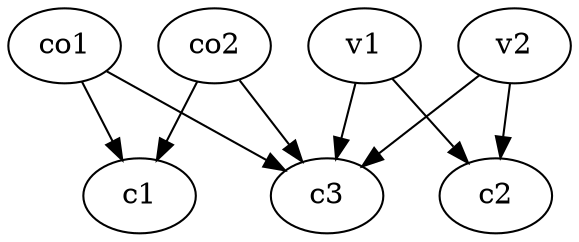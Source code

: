 strict digraph  {
c1;
c2;
c3;
v1;
v2;
co1;
co2;
v1 -> c2  [weight=1];
v1 -> c3  [weight=1];
v2 -> c3  [weight=1];
v2 -> c2  [weight=1];
co1 -> c3  [weight=1];
co1 -> c1  [weight=1];
co2 -> c1  [weight=1];
co2 -> c3  [weight=1];
}
